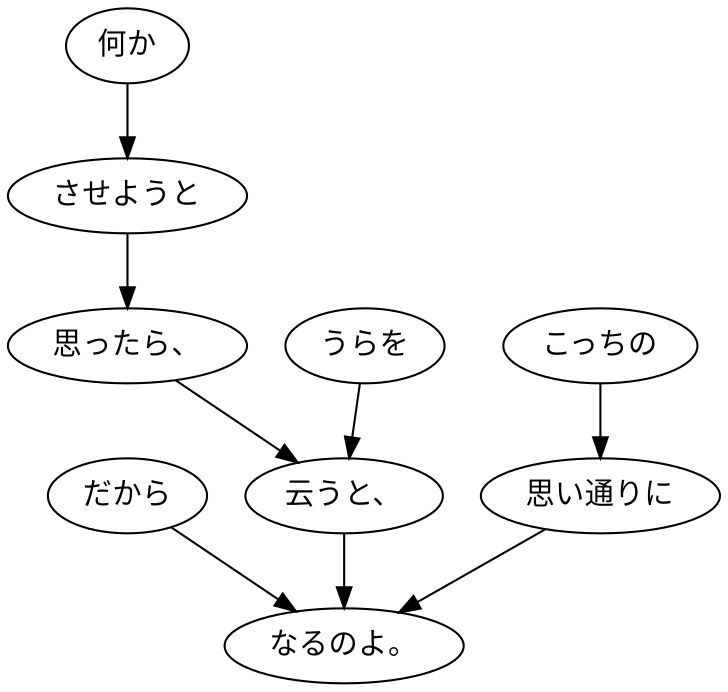 digraph graph6737 {
	node0 [label="だから"];
	node1 [label="何か"];
	node2 [label="させようと"];
	node3 [label="思ったら、"];
	node4 [label="うらを"];
	node5 [label="云うと、"];
	node6 [label="こっちの"];
	node7 [label="思い通りに"];
	node8 [label="なるのよ。"];
	node0 -> node8;
	node1 -> node2;
	node2 -> node3;
	node3 -> node5;
	node4 -> node5;
	node5 -> node8;
	node6 -> node7;
	node7 -> node8;
}
